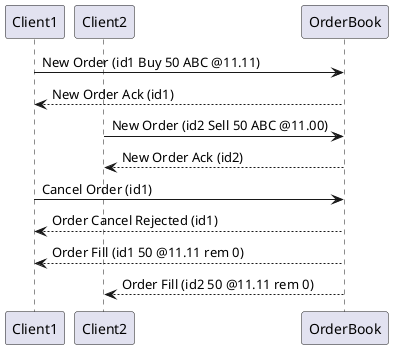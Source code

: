 @startuml
participant Client1 order 10
participant Client2 order 20
participant OrderBook order 30

Client1 -> OrderBook: New Order (id1 Buy 50 ABC @11.11)
OrderBook --> Client1: New Order Ack (id1)

Client2 -> OrderBook: New Order (id2 Sell 50 ABC @11.00)
OrderBook --> Client2: New Order Ack (id2)

Client1 -> OrderBook: Cancel Order (id1)
OrderBook --> Client1: Order Cancel Rejected (id1)

OrderBook --> Client1: Order Fill (id1 50 @11.11 rem 0)
OrderBook --> Client2: Order Fill (id2 50 @11.11 rem 0)

@enduml